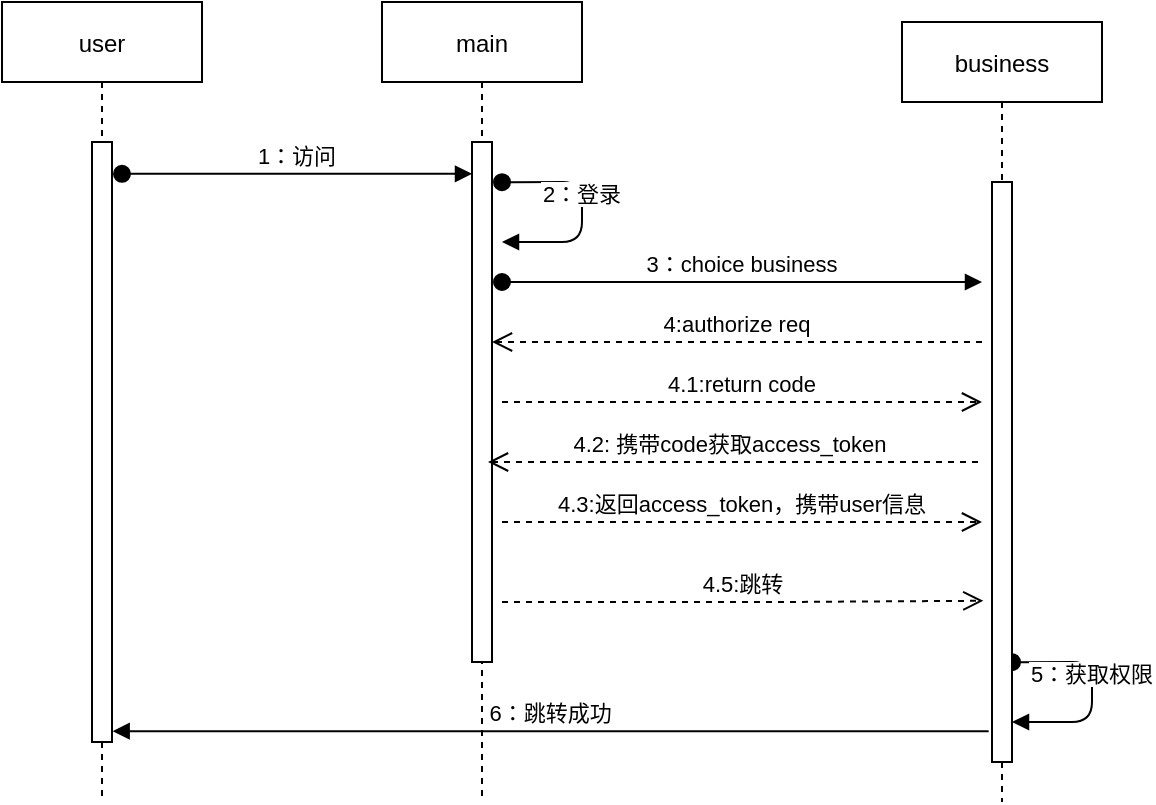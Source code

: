 <mxfile version="20.6.2" type="github">
  <diagram id="kgpKYQtTHZ0yAKxKKP6v" name="Page-1">
    <mxGraphModel dx="782" dy="428" grid="1" gridSize="10" guides="1" tooltips="1" connect="1" arrows="1" fold="1" page="1" pageScale="1" pageWidth="850" pageHeight="1100" math="0" shadow="0">
      <root>
        <mxCell id="0" />
        <mxCell id="1" parent="0" />
        <mxCell id="3nuBFxr9cyL0pnOWT2aG-1" value="main" style="shape=umlLifeline;perimeter=lifelinePerimeter;container=1;collapsible=0;recursiveResize=0;rounded=0;shadow=0;strokeWidth=1;" parent="1" vertex="1">
          <mxGeometry x="250" y="80" width="100" height="400" as="geometry" />
        </mxCell>
        <mxCell id="3nuBFxr9cyL0pnOWT2aG-2" value="" style="points=[];perimeter=orthogonalPerimeter;rounded=0;shadow=0;strokeWidth=1;" parent="3nuBFxr9cyL0pnOWT2aG-1" vertex="1">
          <mxGeometry x="45" y="70" width="10" height="260" as="geometry" />
        </mxCell>
        <mxCell id="7Csi6WgGqUAuOyaG3KP2-10" value="2：登录" style="verticalAlign=bottom;startArrow=oval;endArrow=block;startSize=8;shadow=0;strokeWidth=1;exitX=1.5;exitY=0.053;exitDx=0;exitDy=0;exitPerimeter=0;" parent="3nuBFxr9cyL0pnOWT2aG-1" edge="1">
          <mxGeometry relative="1" as="geometry">
            <mxPoint x="60" y="90.07" as="sourcePoint" />
            <mxPoint x="60" y="120" as="targetPoint" />
            <Array as="points">
              <mxPoint x="100" y="90" />
              <mxPoint x="100" y="120" />
            </Array>
          </mxGeometry>
        </mxCell>
        <mxCell id="3nuBFxr9cyL0pnOWT2aG-5" value="business" style="shape=umlLifeline;perimeter=lifelinePerimeter;container=1;collapsible=0;recursiveResize=0;rounded=0;shadow=0;strokeWidth=1;" parent="1" vertex="1">
          <mxGeometry x="510" y="90" width="100" height="390" as="geometry" />
        </mxCell>
        <mxCell id="vSWq6A5dJCgkSZAUsgRE-13" value="5：获取权限" style="verticalAlign=bottom;startArrow=oval;endArrow=block;startSize=8;shadow=0;strokeWidth=1;exitX=1.5;exitY=0.053;exitDx=0;exitDy=0;exitPerimeter=0;" edge="1" parent="3nuBFxr9cyL0pnOWT2aG-5">
          <mxGeometry relative="1" as="geometry">
            <mxPoint x="55" y="320.07" as="sourcePoint" />
            <mxPoint x="55" y="350" as="targetPoint" />
            <Array as="points">
              <mxPoint x="95" y="320" />
              <mxPoint x="95" y="350" />
            </Array>
          </mxGeometry>
        </mxCell>
        <mxCell id="3nuBFxr9cyL0pnOWT2aG-7" value="4:authorize req" style="verticalAlign=bottom;endArrow=open;dashed=1;endSize=8;shadow=0;strokeWidth=1;" parent="1" target="3nuBFxr9cyL0pnOWT2aG-2" edge="1">
          <mxGeometry relative="1" as="geometry">
            <mxPoint x="275" y="236" as="targetPoint" />
            <mxPoint x="550" y="250" as="sourcePoint" />
            <Array as="points">
              <mxPoint x="480" y="250" />
              <mxPoint x="400" y="250" />
            </Array>
          </mxGeometry>
        </mxCell>
        <mxCell id="3nuBFxr9cyL0pnOWT2aG-10" value="4.1:return code" style="verticalAlign=bottom;endArrow=open;dashed=1;endSize=8;shadow=0;strokeWidth=1;" parent="1" edge="1">
          <mxGeometry relative="1" as="geometry">
            <mxPoint x="550" y="280" as="targetPoint" />
            <Array as="points">
              <mxPoint x="450" y="280" />
            </Array>
            <mxPoint x="310" y="280" as="sourcePoint" />
          </mxGeometry>
        </mxCell>
        <mxCell id="7Csi6WgGqUAuOyaG3KP2-1" value="user" style="shape=umlLifeline;perimeter=lifelinePerimeter;container=1;collapsible=0;recursiveResize=0;rounded=0;shadow=0;strokeWidth=1;" parent="1" vertex="1">
          <mxGeometry x="60" y="80" width="100" height="400" as="geometry" />
        </mxCell>
        <mxCell id="7Csi6WgGqUAuOyaG3KP2-2" value="" style="points=[];perimeter=orthogonalPerimeter;rounded=0;shadow=0;strokeWidth=1;" parent="7Csi6WgGqUAuOyaG3KP2-1" vertex="1">
          <mxGeometry x="45" y="70" width="10" height="300" as="geometry" />
        </mxCell>
        <mxCell id="3nuBFxr9cyL0pnOWT2aG-3" value="1：访问" style="verticalAlign=bottom;startArrow=oval;endArrow=block;startSize=8;shadow=0;strokeWidth=1;exitX=1.5;exitY=0.053;exitDx=0;exitDy=0;exitPerimeter=0;" parent="1" source="7Csi6WgGqUAuOyaG3KP2-2" target="3nuBFxr9cyL0pnOWT2aG-2" edge="1">
          <mxGeometry relative="1" as="geometry">
            <mxPoint x="205" y="150" as="sourcePoint" />
          </mxGeometry>
        </mxCell>
        <mxCell id="7Csi6WgGqUAuOyaG3KP2-12" value="3：choice business" style="verticalAlign=bottom;startArrow=oval;endArrow=block;startSize=8;shadow=0;strokeWidth=1;exitX=1.5;exitY=0.053;exitDx=0;exitDy=0;exitPerimeter=0;" parent="1" edge="1">
          <mxGeometry relative="1" as="geometry">
            <mxPoint x="310" y="220.0" as="sourcePoint" />
            <mxPoint x="550" y="220" as="targetPoint" />
          </mxGeometry>
        </mxCell>
        <mxCell id="vSWq6A5dJCgkSZAUsgRE-1" value="4.2: 携带code获取access_token " style="verticalAlign=bottom;endArrow=open;dashed=1;endSize=8;shadow=0;strokeWidth=1;" edge="1" parent="1">
          <mxGeometry relative="1" as="geometry">
            <mxPoint x="303" y="310" as="targetPoint" />
            <mxPoint x="548" y="310" as="sourcePoint" />
            <Array as="points">
              <mxPoint x="478" y="310" />
              <mxPoint x="398" y="310" />
            </Array>
          </mxGeometry>
        </mxCell>
        <mxCell id="vSWq6A5dJCgkSZAUsgRE-2" value="4.3:返回access_token，携带user信息" style="verticalAlign=bottom;endArrow=open;dashed=1;endSize=8;shadow=0;strokeWidth=1;" edge="1" parent="1">
          <mxGeometry relative="1" as="geometry">
            <mxPoint x="550" y="340" as="targetPoint" />
            <Array as="points">
              <mxPoint x="450" y="340" />
            </Array>
            <mxPoint x="310" y="340" as="sourcePoint" />
          </mxGeometry>
        </mxCell>
        <mxCell id="vSWq6A5dJCgkSZAUsgRE-11" value="4.5:跳转" style="verticalAlign=bottom;endArrow=open;dashed=1;endSize=8;shadow=0;strokeWidth=1;entryX=-0.433;entryY=0.722;entryDx=0;entryDy=0;entryPerimeter=0;" edge="1" parent="1" target="3nuBFxr9cyL0pnOWT2aG-6">
          <mxGeometry relative="1" as="geometry">
            <mxPoint x="550" y="380" as="targetPoint" />
            <Array as="points">
              <mxPoint x="450" y="380" />
            </Array>
            <mxPoint x="310" y="380" as="sourcePoint" />
          </mxGeometry>
        </mxCell>
        <mxCell id="vSWq6A5dJCgkSZAUsgRE-14" value="6：跳转成功" style="verticalAlign=bottom;startArrow=none;endArrow=block;startSize=8;shadow=0;strokeWidth=1;entryX=1.033;entryY=0.982;entryDx=0;entryDy=0;entryPerimeter=0;exitX=-0.167;exitY=0.947;exitDx=0;exitDy=0;exitPerimeter=0;" edge="1" parent="1" source="3nuBFxr9cyL0pnOWT2aG-6" target="7Csi6WgGqUAuOyaG3KP2-2">
          <mxGeometry relative="1" as="geometry">
            <mxPoint x="540" y="445" as="sourcePoint" />
            <mxPoint x="560" y="230" as="targetPoint" />
          </mxGeometry>
        </mxCell>
        <mxCell id="3nuBFxr9cyL0pnOWT2aG-6" value="" style="points=[];perimeter=orthogonalPerimeter;rounded=0;shadow=0;strokeWidth=1;" parent="1" vertex="1">
          <mxGeometry x="555" y="170" width="10" height="290" as="geometry" />
        </mxCell>
      </root>
    </mxGraphModel>
  </diagram>
</mxfile>
